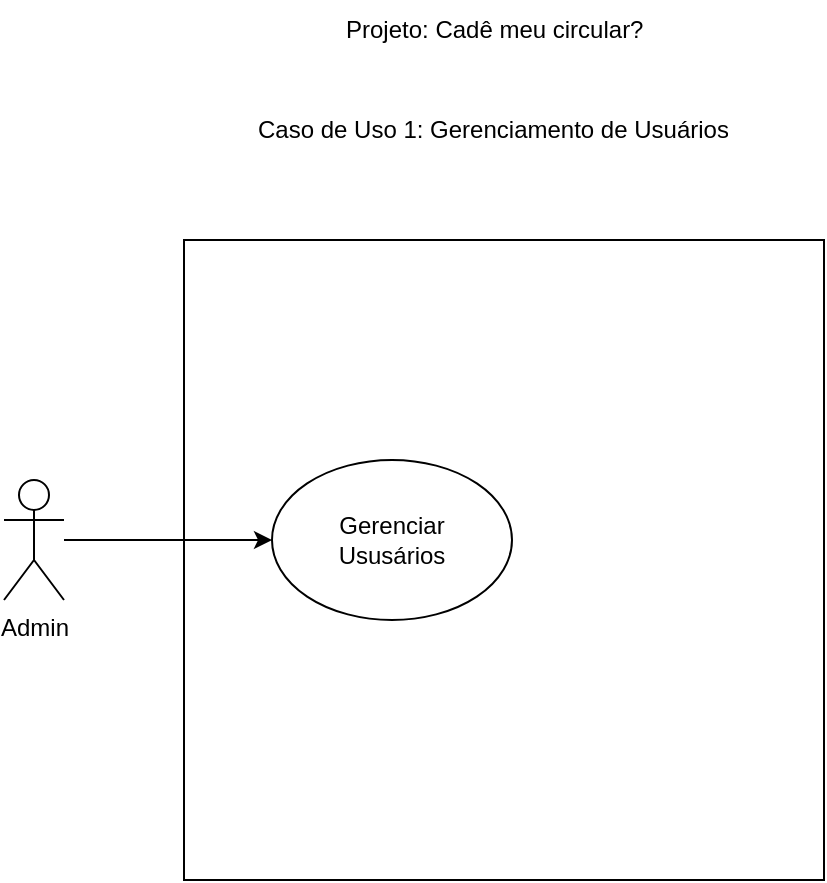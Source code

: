<mxfile version="26.2.14">
  <diagram name="Página-1" id="QIrzYZPhfflAXxIdO-Bx">
    <mxGraphModel dx="831" dy="461" grid="1" gridSize="10" guides="1" tooltips="1" connect="1" arrows="1" fold="1" page="1" pageScale="1" pageWidth="827" pageHeight="1169" math="0" shadow="0">
      <root>
        <mxCell id="0" />
        <mxCell id="1" parent="0" />
        <mxCell id="K49h91c6w_Z0vVTaoX3x-8" value="" style="whiteSpace=wrap;html=1;aspect=fixed;" vertex="1" parent="1">
          <mxGeometry x="310" y="150" width="320" height="320" as="geometry" />
        </mxCell>
        <mxCell id="K49h91c6w_Z0vVTaoX3x-1" value="&lt;div&gt;Admin&lt;/div&gt;" style="shape=umlActor;verticalLabelPosition=bottom;verticalAlign=top;html=1;outlineConnect=0;" vertex="1" parent="1">
          <mxGeometry x="220" y="270" width="30" height="60" as="geometry" />
        </mxCell>
        <mxCell id="K49h91c6w_Z0vVTaoX3x-5" value="&lt;div&gt;Gerenciar&lt;/div&gt;&lt;div&gt;Ususários&lt;/div&gt;" style="ellipse;whiteSpace=wrap;html=1;" vertex="1" parent="1">
          <mxGeometry x="354" y="260" width="120" height="80" as="geometry" />
        </mxCell>
        <mxCell id="K49h91c6w_Z0vVTaoX3x-7" style="rounded=0;orthogonalLoop=1;jettySize=auto;html=1;strokeColor=default;entryX=0;entryY=0.5;entryDx=0;entryDy=0;" edge="1" parent="1" source="K49h91c6w_Z0vVTaoX3x-1" target="K49h91c6w_Z0vVTaoX3x-5">
          <mxGeometry relative="1" as="geometry">
            <mxPoint x="260" y="240" as="sourcePoint" />
            <mxPoint x="340" y="300" as="targetPoint" />
            <Array as="points" />
          </mxGeometry>
        </mxCell>
        <mxCell id="K49h91c6w_Z0vVTaoX3x-10" value="Caso de Uso 1: Gerenciamento de Usuários" style="text;strokeColor=none;fillColor=none;align=left;verticalAlign=middle;spacingLeft=4;spacingRight=4;overflow=hidden;points=[[0,0.5],[1,0.5]];portConstraint=eastwest;rotatable=0;whiteSpace=wrap;html=1;" vertex="1" parent="1">
          <mxGeometry x="341" y="80" width="258" height="30" as="geometry" />
        </mxCell>
        <mxCell id="K49h91c6w_Z0vVTaoX3x-11" value="Projeto: Cadê meu circular?" style="text;strokeColor=none;fillColor=none;align=left;verticalAlign=middle;spacingLeft=4;spacingRight=4;overflow=hidden;points=[[0,0.5],[1,0.5]];portConstraint=eastwest;rotatable=0;whiteSpace=wrap;html=1;" vertex="1" parent="1">
          <mxGeometry x="385" y="30" width="170" height="30" as="geometry" />
        </mxCell>
      </root>
    </mxGraphModel>
  </diagram>
</mxfile>
